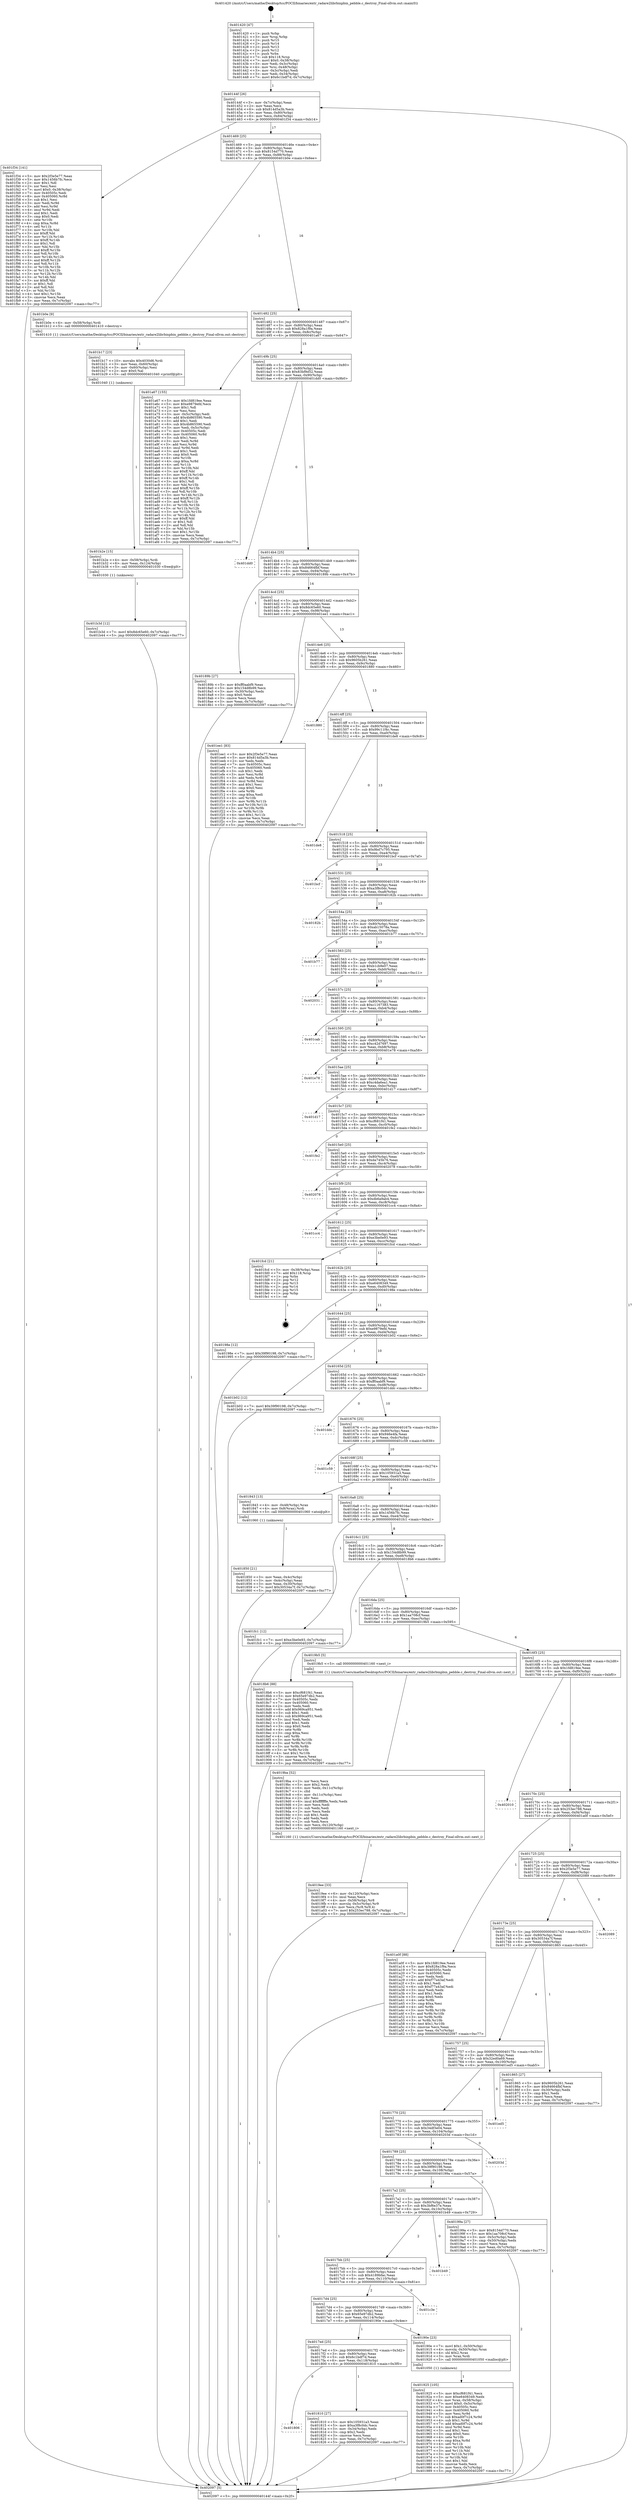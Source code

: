 digraph "0x401420" {
  label = "0x401420 (/mnt/c/Users/mathe/Desktop/tcc/POCII/binaries/extr_radare2librbinpbin_pebble.c_destroy_Final-ollvm.out::main(0))"
  labelloc = "t"
  node[shape=record]

  Entry [label="",width=0.3,height=0.3,shape=circle,fillcolor=black,style=filled]
  "0x40144f" [label="{
     0x40144f [26]\l
     | [instrs]\l
     &nbsp;&nbsp;0x40144f \<+3\>: mov -0x7c(%rbp),%eax\l
     &nbsp;&nbsp;0x401452 \<+2\>: mov %eax,%ecx\l
     &nbsp;&nbsp;0x401454 \<+6\>: sub $0x814d5a3b,%ecx\l
     &nbsp;&nbsp;0x40145a \<+3\>: mov %eax,-0x80(%rbp)\l
     &nbsp;&nbsp;0x40145d \<+6\>: mov %ecx,-0x84(%rbp)\l
     &nbsp;&nbsp;0x401463 \<+6\>: je 0000000000401f34 \<main+0xb14\>\l
  }"]
  "0x401f34" [label="{
     0x401f34 [141]\l
     | [instrs]\l
     &nbsp;&nbsp;0x401f34 \<+5\>: mov $0x2f3e5e77,%eax\l
     &nbsp;&nbsp;0x401f39 \<+5\>: mov $0x1456b7fc,%ecx\l
     &nbsp;&nbsp;0x401f3e \<+2\>: mov $0x1,%dl\l
     &nbsp;&nbsp;0x401f40 \<+2\>: xor %esi,%esi\l
     &nbsp;&nbsp;0x401f42 \<+7\>: movl $0x0,-0x38(%rbp)\l
     &nbsp;&nbsp;0x401f49 \<+7\>: mov 0x40505c,%edi\l
     &nbsp;&nbsp;0x401f50 \<+8\>: mov 0x405060,%r8d\l
     &nbsp;&nbsp;0x401f58 \<+3\>: sub $0x1,%esi\l
     &nbsp;&nbsp;0x401f5b \<+3\>: mov %edi,%r9d\l
     &nbsp;&nbsp;0x401f5e \<+3\>: add %esi,%r9d\l
     &nbsp;&nbsp;0x401f61 \<+4\>: imul %r9d,%edi\l
     &nbsp;&nbsp;0x401f65 \<+3\>: and $0x1,%edi\l
     &nbsp;&nbsp;0x401f68 \<+3\>: cmp $0x0,%edi\l
     &nbsp;&nbsp;0x401f6b \<+4\>: sete %r10b\l
     &nbsp;&nbsp;0x401f6f \<+4\>: cmp $0xa,%r8d\l
     &nbsp;&nbsp;0x401f73 \<+4\>: setl %r11b\l
     &nbsp;&nbsp;0x401f77 \<+3\>: mov %r10b,%bl\l
     &nbsp;&nbsp;0x401f7a \<+3\>: xor $0xff,%bl\l
     &nbsp;&nbsp;0x401f7d \<+3\>: mov %r11b,%r14b\l
     &nbsp;&nbsp;0x401f80 \<+4\>: xor $0xff,%r14b\l
     &nbsp;&nbsp;0x401f84 \<+3\>: xor $0x1,%dl\l
     &nbsp;&nbsp;0x401f87 \<+3\>: mov %bl,%r15b\l
     &nbsp;&nbsp;0x401f8a \<+4\>: and $0xff,%r15b\l
     &nbsp;&nbsp;0x401f8e \<+3\>: and %dl,%r10b\l
     &nbsp;&nbsp;0x401f91 \<+3\>: mov %r14b,%r12b\l
     &nbsp;&nbsp;0x401f94 \<+4\>: and $0xff,%r12b\l
     &nbsp;&nbsp;0x401f98 \<+3\>: and %dl,%r11b\l
     &nbsp;&nbsp;0x401f9b \<+3\>: or %r10b,%r15b\l
     &nbsp;&nbsp;0x401f9e \<+3\>: or %r11b,%r12b\l
     &nbsp;&nbsp;0x401fa1 \<+3\>: xor %r12b,%r15b\l
     &nbsp;&nbsp;0x401fa4 \<+3\>: or %r14b,%bl\l
     &nbsp;&nbsp;0x401fa7 \<+3\>: xor $0xff,%bl\l
     &nbsp;&nbsp;0x401faa \<+3\>: or $0x1,%dl\l
     &nbsp;&nbsp;0x401fad \<+2\>: and %dl,%bl\l
     &nbsp;&nbsp;0x401faf \<+3\>: or %bl,%r15b\l
     &nbsp;&nbsp;0x401fb2 \<+4\>: test $0x1,%r15b\l
     &nbsp;&nbsp;0x401fb6 \<+3\>: cmovne %ecx,%eax\l
     &nbsp;&nbsp;0x401fb9 \<+3\>: mov %eax,-0x7c(%rbp)\l
     &nbsp;&nbsp;0x401fbc \<+5\>: jmp 0000000000402097 \<main+0xc77\>\l
  }"]
  "0x401469" [label="{
     0x401469 [25]\l
     | [instrs]\l
     &nbsp;&nbsp;0x401469 \<+5\>: jmp 000000000040146e \<main+0x4e\>\l
     &nbsp;&nbsp;0x40146e \<+3\>: mov -0x80(%rbp),%eax\l
     &nbsp;&nbsp;0x401471 \<+5\>: sub $0x8154d770,%eax\l
     &nbsp;&nbsp;0x401476 \<+6\>: mov %eax,-0x88(%rbp)\l
     &nbsp;&nbsp;0x40147c \<+6\>: je 0000000000401b0e \<main+0x6ee\>\l
  }"]
  Exit [label="",width=0.3,height=0.3,shape=circle,fillcolor=black,style=filled,peripheries=2]
  "0x401b0e" [label="{
     0x401b0e [9]\l
     | [instrs]\l
     &nbsp;&nbsp;0x401b0e \<+4\>: mov -0x58(%rbp),%rdi\l
     &nbsp;&nbsp;0x401b12 \<+5\>: call 0000000000401410 \<destroy\>\l
     | [calls]\l
     &nbsp;&nbsp;0x401410 \{1\} (/mnt/c/Users/mathe/Desktop/tcc/POCII/binaries/extr_radare2librbinpbin_pebble.c_destroy_Final-ollvm.out::destroy)\l
  }"]
  "0x401482" [label="{
     0x401482 [25]\l
     | [instrs]\l
     &nbsp;&nbsp;0x401482 \<+5\>: jmp 0000000000401487 \<main+0x67\>\l
     &nbsp;&nbsp;0x401487 \<+3\>: mov -0x80(%rbp),%eax\l
     &nbsp;&nbsp;0x40148a \<+5\>: sub $0x828a1f9a,%eax\l
     &nbsp;&nbsp;0x40148f \<+6\>: mov %eax,-0x8c(%rbp)\l
     &nbsp;&nbsp;0x401495 \<+6\>: je 0000000000401a67 \<main+0x647\>\l
  }"]
  "0x401b3d" [label="{
     0x401b3d [12]\l
     | [instrs]\l
     &nbsp;&nbsp;0x401b3d \<+7\>: movl $0x8dc65e60,-0x7c(%rbp)\l
     &nbsp;&nbsp;0x401b44 \<+5\>: jmp 0000000000402097 \<main+0xc77\>\l
  }"]
  "0x401a67" [label="{
     0x401a67 [155]\l
     | [instrs]\l
     &nbsp;&nbsp;0x401a67 \<+5\>: mov $0x1fd819ee,%eax\l
     &nbsp;&nbsp;0x401a6c \<+5\>: mov $0xe9879efd,%ecx\l
     &nbsp;&nbsp;0x401a71 \<+2\>: mov $0x1,%dl\l
     &nbsp;&nbsp;0x401a73 \<+2\>: xor %esi,%esi\l
     &nbsp;&nbsp;0x401a75 \<+3\>: mov -0x5c(%rbp),%edi\l
     &nbsp;&nbsp;0x401a78 \<+6\>: add $0x4b865590,%edi\l
     &nbsp;&nbsp;0x401a7e \<+3\>: add $0x1,%edi\l
     &nbsp;&nbsp;0x401a81 \<+6\>: sub $0x4b865590,%edi\l
     &nbsp;&nbsp;0x401a87 \<+3\>: mov %edi,-0x5c(%rbp)\l
     &nbsp;&nbsp;0x401a8a \<+7\>: mov 0x40505c,%edi\l
     &nbsp;&nbsp;0x401a91 \<+8\>: mov 0x405060,%r8d\l
     &nbsp;&nbsp;0x401a99 \<+3\>: sub $0x1,%esi\l
     &nbsp;&nbsp;0x401a9c \<+3\>: mov %edi,%r9d\l
     &nbsp;&nbsp;0x401a9f \<+3\>: add %esi,%r9d\l
     &nbsp;&nbsp;0x401aa2 \<+4\>: imul %r9d,%edi\l
     &nbsp;&nbsp;0x401aa6 \<+3\>: and $0x1,%edi\l
     &nbsp;&nbsp;0x401aa9 \<+3\>: cmp $0x0,%edi\l
     &nbsp;&nbsp;0x401aac \<+4\>: sete %r10b\l
     &nbsp;&nbsp;0x401ab0 \<+4\>: cmp $0xa,%r8d\l
     &nbsp;&nbsp;0x401ab4 \<+4\>: setl %r11b\l
     &nbsp;&nbsp;0x401ab8 \<+3\>: mov %r10b,%bl\l
     &nbsp;&nbsp;0x401abb \<+3\>: xor $0xff,%bl\l
     &nbsp;&nbsp;0x401abe \<+3\>: mov %r11b,%r14b\l
     &nbsp;&nbsp;0x401ac1 \<+4\>: xor $0xff,%r14b\l
     &nbsp;&nbsp;0x401ac5 \<+3\>: xor $0x1,%dl\l
     &nbsp;&nbsp;0x401ac8 \<+3\>: mov %bl,%r15b\l
     &nbsp;&nbsp;0x401acb \<+4\>: and $0xff,%r15b\l
     &nbsp;&nbsp;0x401acf \<+3\>: and %dl,%r10b\l
     &nbsp;&nbsp;0x401ad2 \<+3\>: mov %r14b,%r12b\l
     &nbsp;&nbsp;0x401ad5 \<+4\>: and $0xff,%r12b\l
     &nbsp;&nbsp;0x401ad9 \<+3\>: and %dl,%r11b\l
     &nbsp;&nbsp;0x401adc \<+3\>: or %r10b,%r15b\l
     &nbsp;&nbsp;0x401adf \<+3\>: or %r11b,%r12b\l
     &nbsp;&nbsp;0x401ae2 \<+3\>: xor %r12b,%r15b\l
     &nbsp;&nbsp;0x401ae5 \<+3\>: or %r14b,%bl\l
     &nbsp;&nbsp;0x401ae8 \<+3\>: xor $0xff,%bl\l
     &nbsp;&nbsp;0x401aeb \<+3\>: or $0x1,%dl\l
     &nbsp;&nbsp;0x401aee \<+2\>: and %dl,%bl\l
     &nbsp;&nbsp;0x401af0 \<+3\>: or %bl,%r15b\l
     &nbsp;&nbsp;0x401af3 \<+4\>: test $0x1,%r15b\l
     &nbsp;&nbsp;0x401af7 \<+3\>: cmovne %ecx,%eax\l
     &nbsp;&nbsp;0x401afa \<+3\>: mov %eax,-0x7c(%rbp)\l
     &nbsp;&nbsp;0x401afd \<+5\>: jmp 0000000000402097 \<main+0xc77\>\l
  }"]
  "0x40149b" [label="{
     0x40149b [25]\l
     | [instrs]\l
     &nbsp;&nbsp;0x40149b \<+5\>: jmp 00000000004014a0 \<main+0x80\>\l
     &nbsp;&nbsp;0x4014a0 \<+3\>: mov -0x80(%rbp),%eax\l
     &nbsp;&nbsp;0x4014a3 \<+5\>: sub $0x83bf9d52,%eax\l
     &nbsp;&nbsp;0x4014a8 \<+6\>: mov %eax,-0x90(%rbp)\l
     &nbsp;&nbsp;0x4014ae \<+6\>: je 0000000000401dd0 \<main+0x9b0\>\l
  }"]
  "0x401b2e" [label="{
     0x401b2e [15]\l
     | [instrs]\l
     &nbsp;&nbsp;0x401b2e \<+4\>: mov -0x58(%rbp),%rdi\l
     &nbsp;&nbsp;0x401b32 \<+6\>: mov %eax,-0x124(%rbp)\l
     &nbsp;&nbsp;0x401b38 \<+5\>: call 0000000000401030 \<free@plt\>\l
     | [calls]\l
     &nbsp;&nbsp;0x401030 \{1\} (unknown)\l
  }"]
  "0x401dd0" [label="{
     0x401dd0\l
  }", style=dashed]
  "0x4014b4" [label="{
     0x4014b4 [25]\l
     | [instrs]\l
     &nbsp;&nbsp;0x4014b4 \<+5\>: jmp 00000000004014b9 \<main+0x99\>\l
     &nbsp;&nbsp;0x4014b9 \<+3\>: mov -0x80(%rbp),%eax\l
     &nbsp;&nbsp;0x4014bc \<+5\>: sub $0x84664fbf,%eax\l
     &nbsp;&nbsp;0x4014c1 \<+6\>: mov %eax,-0x94(%rbp)\l
     &nbsp;&nbsp;0x4014c7 \<+6\>: je 000000000040189b \<main+0x47b\>\l
  }"]
  "0x401b17" [label="{
     0x401b17 [23]\l
     | [instrs]\l
     &nbsp;&nbsp;0x401b17 \<+10\>: movabs $0x4030d6,%rdi\l
     &nbsp;&nbsp;0x401b21 \<+3\>: mov %eax,-0x60(%rbp)\l
     &nbsp;&nbsp;0x401b24 \<+3\>: mov -0x60(%rbp),%esi\l
     &nbsp;&nbsp;0x401b27 \<+2\>: mov $0x0,%al\l
     &nbsp;&nbsp;0x401b29 \<+5\>: call 0000000000401040 \<printf@plt\>\l
     | [calls]\l
     &nbsp;&nbsp;0x401040 \{1\} (unknown)\l
  }"]
  "0x40189b" [label="{
     0x40189b [27]\l
     | [instrs]\l
     &nbsp;&nbsp;0x40189b \<+5\>: mov $0xff0aabf9,%eax\l
     &nbsp;&nbsp;0x4018a0 \<+5\>: mov $0x154d8b99,%ecx\l
     &nbsp;&nbsp;0x4018a5 \<+3\>: mov -0x30(%rbp),%edx\l
     &nbsp;&nbsp;0x4018a8 \<+3\>: cmp $0x0,%edx\l
     &nbsp;&nbsp;0x4018ab \<+3\>: cmove %ecx,%eax\l
     &nbsp;&nbsp;0x4018ae \<+3\>: mov %eax,-0x7c(%rbp)\l
     &nbsp;&nbsp;0x4018b1 \<+5\>: jmp 0000000000402097 \<main+0xc77\>\l
  }"]
  "0x4014cd" [label="{
     0x4014cd [25]\l
     | [instrs]\l
     &nbsp;&nbsp;0x4014cd \<+5\>: jmp 00000000004014d2 \<main+0xb2\>\l
     &nbsp;&nbsp;0x4014d2 \<+3\>: mov -0x80(%rbp),%eax\l
     &nbsp;&nbsp;0x4014d5 \<+5\>: sub $0x8dc65e60,%eax\l
     &nbsp;&nbsp;0x4014da \<+6\>: mov %eax,-0x98(%rbp)\l
     &nbsp;&nbsp;0x4014e0 \<+6\>: je 0000000000401ee1 \<main+0xac1\>\l
  }"]
  "0x4019ee" [label="{
     0x4019ee [33]\l
     | [instrs]\l
     &nbsp;&nbsp;0x4019ee \<+6\>: mov -0x120(%rbp),%ecx\l
     &nbsp;&nbsp;0x4019f4 \<+3\>: imul %eax,%ecx\l
     &nbsp;&nbsp;0x4019f7 \<+4\>: mov -0x58(%rbp),%r8\l
     &nbsp;&nbsp;0x4019fb \<+4\>: movslq -0x5c(%rbp),%r9\l
     &nbsp;&nbsp;0x4019ff \<+4\>: mov %ecx,(%r8,%r9,4)\l
     &nbsp;&nbsp;0x401a03 \<+7\>: movl $0x253ec788,-0x7c(%rbp)\l
     &nbsp;&nbsp;0x401a0a \<+5\>: jmp 0000000000402097 \<main+0xc77\>\l
  }"]
  "0x401ee1" [label="{
     0x401ee1 [83]\l
     | [instrs]\l
     &nbsp;&nbsp;0x401ee1 \<+5\>: mov $0x2f3e5e77,%eax\l
     &nbsp;&nbsp;0x401ee6 \<+5\>: mov $0x814d5a3b,%ecx\l
     &nbsp;&nbsp;0x401eeb \<+2\>: xor %edx,%edx\l
     &nbsp;&nbsp;0x401eed \<+7\>: mov 0x40505c,%esi\l
     &nbsp;&nbsp;0x401ef4 \<+7\>: mov 0x405060,%edi\l
     &nbsp;&nbsp;0x401efb \<+3\>: sub $0x1,%edx\l
     &nbsp;&nbsp;0x401efe \<+3\>: mov %esi,%r8d\l
     &nbsp;&nbsp;0x401f01 \<+3\>: add %edx,%r8d\l
     &nbsp;&nbsp;0x401f04 \<+4\>: imul %r8d,%esi\l
     &nbsp;&nbsp;0x401f08 \<+3\>: and $0x1,%esi\l
     &nbsp;&nbsp;0x401f0b \<+3\>: cmp $0x0,%esi\l
     &nbsp;&nbsp;0x401f0e \<+4\>: sete %r9b\l
     &nbsp;&nbsp;0x401f12 \<+3\>: cmp $0xa,%edi\l
     &nbsp;&nbsp;0x401f15 \<+4\>: setl %r10b\l
     &nbsp;&nbsp;0x401f19 \<+3\>: mov %r9b,%r11b\l
     &nbsp;&nbsp;0x401f1c \<+3\>: and %r10b,%r11b\l
     &nbsp;&nbsp;0x401f1f \<+3\>: xor %r10b,%r9b\l
     &nbsp;&nbsp;0x401f22 \<+3\>: or %r9b,%r11b\l
     &nbsp;&nbsp;0x401f25 \<+4\>: test $0x1,%r11b\l
     &nbsp;&nbsp;0x401f29 \<+3\>: cmovne %ecx,%eax\l
     &nbsp;&nbsp;0x401f2c \<+3\>: mov %eax,-0x7c(%rbp)\l
     &nbsp;&nbsp;0x401f2f \<+5\>: jmp 0000000000402097 \<main+0xc77\>\l
  }"]
  "0x4014e6" [label="{
     0x4014e6 [25]\l
     | [instrs]\l
     &nbsp;&nbsp;0x4014e6 \<+5\>: jmp 00000000004014eb \<main+0xcb\>\l
     &nbsp;&nbsp;0x4014eb \<+3\>: mov -0x80(%rbp),%eax\l
     &nbsp;&nbsp;0x4014ee \<+5\>: sub $0x9605b261,%eax\l
     &nbsp;&nbsp;0x4014f3 \<+6\>: mov %eax,-0x9c(%rbp)\l
     &nbsp;&nbsp;0x4014f9 \<+6\>: je 0000000000401880 \<main+0x460\>\l
  }"]
  "0x4019ba" [label="{
     0x4019ba [52]\l
     | [instrs]\l
     &nbsp;&nbsp;0x4019ba \<+2\>: xor %ecx,%ecx\l
     &nbsp;&nbsp;0x4019bc \<+5\>: mov $0x2,%edx\l
     &nbsp;&nbsp;0x4019c1 \<+6\>: mov %edx,-0x11c(%rbp)\l
     &nbsp;&nbsp;0x4019c7 \<+1\>: cltd\l
     &nbsp;&nbsp;0x4019c8 \<+6\>: mov -0x11c(%rbp),%esi\l
     &nbsp;&nbsp;0x4019ce \<+2\>: idiv %esi\l
     &nbsp;&nbsp;0x4019d0 \<+6\>: imul $0xfffffffe,%edx,%edx\l
     &nbsp;&nbsp;0x4019d6 \<+2\>: mov %ecx,%edi\l
     &nbsp;&nbsp;0x4019d8 \<+2\>: sub %edx,%edi\l
     &nbsp;&nbsp;0x4019da \<+2\>: mov %ecx,%edx\l
     &nbsp;&nbsp;0x4019dc \<+3\>: sub $0x1,%edx\l
     &nbsp;&nbsp;0x4019df \<+2\>: add %edx,%edi\l
     &nbsp;&nbsp;0x4019e1 \<+2\>: sub %edi,%ecx\l
     &nbsp;&nbsp;0x4019e3 \<+6\>: mov %ecx,-0x120(%rbp)\l
     &nbsp;&nbsp;0x4019e9 \<+5\>: call 0000000000401160 \<next_i\>\l
     | [calls]\l
     &nbsp;&nbsp;0x401160 \{1\} (/mnt/c/Users/mathe/Desktop/tcc/POCII/binaries/extr_radare2librbinpbin_pebble.c_destroy_Final-ollvm.out::next_i)\l
  }"]
  "0x401880" [label="{
     0x401880\l
  }", style=dashed]
  "0x4014ff" [label="{
     0x4014ff [25]\l
     | [instrs]\l
     &nbsp;&nbsp;0x4014ff \<+5\>: jmp 0000000000401504 \<main+0xe4\>\l
     &nbsp;&nbsp;0x401504 \<+3\>: mov -0x80(%rbp),%eax\l
     &nbsp;&nbsp;0x401507 \<+5\>: sub $0x99c11f4c,%eax\l
     &nbsp;&nbsp;0x40150c \<+6\>: mov %eax,-0xa0(%rbp)\l
     &nbsp;&nbsp;0x401512 \<+6\>: je 0000000000401de8 \<main+0x9c8\>\l
  }"]
  "0x401925" [label="{
     0x401925 [105]\l
     | [instrs]\l
     &nbsp;&nbsp;0x401925 \<+5\>: mov $0xcf681f41,%ecx\l
     &nbsp;&nbsp;0x40192a \<+5\>: mov $0xe6408349,%edx\l
     &nbsp;&nbsp;0x40192f \<+4\>: mov %rax,-0x58(%rbp)\l
     &nbsp;&nbsp;0x401933 \<+7\>: movl $0x0,-0x5c(%rbp)\l
     &nbsp;&nbsp;0x40193a \<+7\>: mov 0x40505c,%esi\l
     &nbsp;&nbsp;0x401941 \<+8\>: mov 0x405060,%r8d\l
     &nbsp;&nbsp;0x401949 \<+3\>: mov %esi,%r9d\l
     &nbsp;&nbsp;0x40194c \<+7\>: sub $0xad0f7c24,%r9d\l
     &nbsp;&nbsp;0x401953 \<+4\>: sub $0x1,%r9d\l
     &nbsp;&nbsp;0x401957 \<+7\>: add $0xad0f7c24,%r9d\l
     &nbsp;&nbsp;0x40195e \<+4\>: imul %r9d,%esi\l
     &nbsp;&nbsp;0x401962 \<+3\>: and $0x1,%esi\l
     &nbsp;&nbsp;0x401965 \<+3\>: cmp $0x0,%esi\l
     &nbsp;&nbsp;0x401968 \<+4\>: sete %r10b\l
     &nbsp;&nbsp;0x40196c \<+4\>: cmp $0xa,%r8d\l
     &nbsp;&nbsp;0x401970 \<+4\>: setl %r11b\l
     &nbsp;&nbsp;0x401974 \<+3\>: mov %r10b,%bl\l
     &nbsp;&nbsp;0x401977 \<+3\>: and %r11b,%bl\l
     &nbsp;&nbsp;0x40197a \<+3\>: xor %r11b,%r10b\l
     &nbsp;&nbsp;0x40197d \<+3\>: or %r10b,%bl\l
     &nbsp;&nbsp;0x401980 \<+3\>: test $0x1,%bl\l
     &nbsp;&nbsp;0x401983 \<+3\>: cmovne %edx,%ecx\l
     &nbsp;&nbsp;0x401986 \<+3\>: mov %ecx,-0x7c(%rbp)\l
     &nbsp;&nbsp;0x401989 \<+5\>: jmp 0000000000402097 \<main+0xc77\>\l
  }"]
  "0x401de8" [label="{
     0x401de8\l
  }", style=dashed]
  "0x401518" [label="{
     0x401518 [25]\l
     | [instrs]\l
     &nbsp;&nbsp;0x401518 \<+5\>: jmp 000000000040151d \<main+0xfd\>\l
     &nbsp;&nbsp;0x40151d \<+3\>: mov -0x80(%rbp),%eax\l
     &nbsp;&nbsp;0x401520 \<+5\>: sub $0x9bd7c795,%eax\l
     &nbsp;&nbsp;0x401525 \<+6\>: mov %eax,-0xa4(%rbp)\l
     &nbsp;&nbsp;0x40152b \<+6\>: je 0000000000401bcf \<main+0x7af\>\l
  }"]
  "0x401850" [label="{
     0x401850 [21]\l
     | [instrs]\l
     &nbsp;&nbsp;0x401850 \<+3\>: mov %eax,-0x4c(%rbp)\l
     &nbsp;&nbsp;0x401853 \<+3\>: mov -0x4c(%rbp),%eax\l
     &nbsp;&nbsp;0x401856 \<+3\>: mov %eax,-0x30(%rbp)\l
     &nbsp;&nbsp;0x401859 \<+7\>: movl $0x30534a7f,-0x7c(%rbp)\l
     &nbsp;&nbsp;0x401860 \<+5\>: jmp 0000000000402097 \<main+0xc77\>\l
  }"]
  "0x401bcf" [label="{
     0x401bcf\l
  }", style=dashed]
  "0x401531" [label="{
     0x401531 [25]\l
     | [instrs]\l
     &nbsp;&nbsp;0x401531 \<+5\>: jmp 0000000000401536 \<main+0x116\>\l
     &nbsp;&nbsp;0x401536 \<+3\>: mov -0x80(%rbp),%eax\l
     &nbsp;&nbsp;0x401539 \<+5\>: sub $0xa3f8c0dc,%eax\l
     &nbsp;&nbsp;0x40153e \<+6\>: mov %eax,-0xa8(%rbp)\l
     &nbsp;&nbsp;0x401544 \<+6\>: je 000000000040182b \<main+0x40b\>\l
  }"]
  "0x401420" [label="{
     0x401420 [47]\l
     | [instrs]\l
     &nbsp;&nbsp;0x401420 \<+1\>: push %rbp\l
     &nbsp;&nbsp;0x401421 \<+3\>: mov %rsp,%rbp\l
     &nbsp;&nbsp;0x401424 \<+2\>: push %r15\l
     &nbsp;&nbsp;0x401426 \<+2\>: push %r14\l
     &nbsp;&nbsp;0x401428 \<+2\>: push %r13\l
     &nbsp;&nbsp;0x40142a \<+2\>: push %r12\l
     &nbsp;&nbsp;0x40142c \<+1\>: push %rbx\l
     &nbsp;&nbsp;0x40142d \<+7\>: sub $0x118,%rsp\l
     &nbsp;&nbsp;0x401434 \<+7\>: movl $0x0,-0x38(%rbp)\l
     &nbsp;&nbsp;0x40143b \<+3\>: mov %edi,-0x3c(%rbp)\l
     &nbsp;&nbsp;0x40143e \<+4\>: mov %rsi,-0x48(%rbp)\l
     &nbsp;&nbsp;0x401442 \<+3\>: mov -0x3c(%rbp),%edi\l
     &nbsp;&nbsp;0x401445 \<+3\>: mov %edi,-0x34(%rbp)\l
     &nbsp;&nbsp;0x401448 \<+7\>: movl $0x6c1bdf7d,-0x7c(%rbp)\l
  }"]
  "0x40182b" [label="{
     0x40182b\l
  }", style=dashed]
  "0x40154a" [label="{
     0x40154a [25]\l
     | [instrs]\l
     &nbsp;&nbsp;0x40154a \<+5\>: jmp 000000000040154f \<main+0x12f\>\l
     &nbsp;&nbsp;0x40154f \<+3\>: mov -0x80(%rbp),%eax\l
     &nbsp;&nbsp;0x401552 \<+5\>: sub $0xab15078a,%eax\l
     &nbsp;&nbsp;0x401557 \<+6\>: mov %eax,-0xac(%rbp)\l
     &nbsp;&nbsp;0x40155d \<+6\>: je 0000000000401b77 \<main+0x757\>\l
  }"]
  "0x402097" [label="{
     0x402097 [5]\l
     | [instrs]\l
     &nbsp;&nbsp;0x402097 \<+5\>: jmp 000000000040144f \<main+0x2f\>\l
  }"]
  "0x401b77" [label="{
     0x401b77\l
  }", style=dashed]
  "0x401563" [label="{
     0x401563 [25]\l
     | [instrs]\l
     &nbsp;&nbsp;0x401563 \<+5\>: jmp 0000000000401568 \<main+0x148\>\l
     &nbsp;&nbsp;0x401568 \<+3\>: mov -0x80(%rbp),%eax\l
     &nbsp;&nbsp;0x40156b \<+5\>: sub $0xb1cb9e07,%eax\l
     &nbsp;&nbsp;0x401570 \<+6\>: mov %eax,-0xb0(%rbp)\l
     &nbsp;&nbsp;0x401576 \<+6\>: je 0000000000402031 \<main+0xc11\>\l
  }"]
  "0x401806" [label="{
     0x401806\l
  }", style=dashed]
  "0x402031" [label="{
     0x402031\l
  }", style=dashed]
  "0x40157c" [label="{
     0x40157c [25]\l
     | [instrs]\l
     &nbsp;&nbsp;0x40157c \<+5\>: jmp 0000000000401581 \<main+0x161\>\l
     &nbsp;&nbsp;0x401581 \<+3\>: mov -0x80(%rbp),%eax\l
     &nbsp;&nbsp;0x401584 \<+5\>: sub $0xc1167383,%eax\l
     &nbsp;&nbsp;0x401589 \<+6\>: mov %eax,-0xb4(%rbp)\l
     &nbsp;&nbsp;0x40158f \<+6\>: je 0000000000401cab \<main+0x88b\>\l
  }"]
  "0x401810" [label="{
     0x401810 [27]\l
     | [instrs]\l
     &nbsp;&nbsp;0x401810 \<+5\>: mov $0x105931a3,%eax\l
     &nbsp;&nbsp;0x401815 \<+5\>: mov $0xa3f8c0dc,%ecx\l
     &nbsp;&nbsp;0x40181a \<+3\>: mov -0x34(%rbp),%edx\l
     &nbsp;&nbsp;0x40181d \<+3\>: cmp $0x2,%edx\l
     &nbsp;&nbsp;0x401820 \<+3\>: cmovne %ecx,%eax\l
     &nbsp;&nbsp;0x401823 \<+3\>: mov %eax,-0x7c(%rbp)\l
     &nbsp;&nbsp;0x401826 \<+5\>: jmp 0000000000402097 \<main+0xc77\>\l
  }"]
  "0x401cab" [label="{
     0x401cab\l
  }", style=dashed]
  "0x401595" [label="{
     0x401595 [25]\l
     | [instrs]\l
     &nbsp;&nbsp;0x401595 \<+5\>: jmp 000000000040159a \<main+0x17a\>\l
     &nbsp;&nbsp;0x40159a \<+3\>: mov -0x80(%rbp),%eax\l
     &nbsp;&nbsp;0x40159d \<+5\>: sub $0xc42d7697,%eax\l
     &nbsp;&nbsp;0x4015a2 \<+6\>: mov %eax,-0xb8(%rbp)\l
     &nbsp;&nbsp;0x4015a8 \<+6\>: je 0000000000401e78 \<main+0xa58\>\l
  }"]
  "0x4017ed" [label="{
     0x4017ed [25]\l
     | [instrs]\l
     &nbsp;&nbsp;0x4017ed \<+5\>: jmp 00000000004017f2 \<main+0x3d2\>\l
     &nbsp;&nbsp;0x4017f2 \<+3\>: mov -0x80(%rbp),%eax\l
     &nbsp;&nbsp;0x4017f5 \<+5\>: sub $0x6c1bdf7d,%eax\l
     &nbsp;&nbsp;0x4017fa \<+6\>: mov %eax,-0x118(%rbp)\l
     &nbsp;&nbsp;0x401800 \<+6\>: je 0000000000401810 \<main+0x3f0\>\l
  }"]
  "0x401e78" [label="{
     0x401e78\l
  }", style=dashed]
  "0x4015ae" [label="{
     0x4015ae [25]\l
     | [instrs]\l
     &nbsp;&nbsp;0x4015ae \<+5\>: jmp 00000000004015b3 \<main+0x193\>\l
     &nbsp;&nbsp;0x4015b3 \<+3\>: mov -0x80(%rbp),%eax\l
     &nbsp;&nbsp;0x4015b6 \<+5\>: sub $0xc4da6ea1,%eax\l
     &nbsp;&nbsp;0x4015bb \<+6\>: mov %eax,-0xbc(%rbp)\l
     &nbsp;&nbsp;0x4015c1 \<+6\>: je 0000000000401d17 \<main+0x8f7\>\l
  }"]
  "0x40190e" [label="{
     0x40190e [23]\l
     | [instrs]\l
     &nbsp;&nbsp;0x40190e \<+7\>: movl $0x1,-0x50(%rbp)\l
     &nbsp;&nbsp;0x401915 \<+4\>: movslq -0x50(%rbp),%rax\l
     &nbsp;&nbsp;0x401919 \<+4\>: shl $0x2,%rax\l
     &nbsp;&nbsp;0x40191d \<+3\>: mov %rax,%rdi\l
     &nbsp;&nbsp;0x401920 \<+5\>: call 0000000000401050 \<malloc@plt\>\l
     | [calls]\l
     &nbsp;&nbsp;0x401050 \{1\} (unknown)\l
  }"]
  "0x401d17" [label="{
     0x401d17\l
  }", style=dashed]
  "0x4015c7" [label="{
     0x4015c7 [25]\l
     | [instrs]\l
     &nbsp;&nbsp;0x4015c7 \<+5\>: jmp 00000000004015cc \<main+0x1ac\>\l
     &nbsp;&nbsp;0x4015cc \<+3\>: mov -0x80(%rbp),%eax\l
     &nbsp;&nbsp;0x4015cf \<+5\>: sub $0xcf681f41,%eax\l
     &nbsp;&nbsp;0x4015d4 \<+6\>: mov %eax,-0xc0(%rbp)\l
     &nbsp;&nbsp;0x4015da \<+6\>: je 0000000000401fe2 \<main+0xbc2\>\l
  }"]
  "0x4017d4" [label="{
     0x4017d4 [25]\l
     | [instrs]\l
     &nbsp;&nbsp;0x4017d4 \<+5\>: jmp 00000000004017d9 \<main+0x3b9\>\l
     &nbsp;&nbsp;0x4017d9 \<+3\>: mov -0x80(%rbp),%eax\l
     &nbsp;&nbsp;0x4017dc \<+5\>: sub $0x65e97db2,%eax\l
     &nbsp;&nbsp;0x4017e1 \<+6\>: mov %eax,-0x114(%rbp)\l
     &nbsp;&nbsp;0x4017e7 \<+6\>: je 000000000040190e \<main+0x4ee\>\l
  }"]
  "0x401fe2" [label="{
     0x401fe2\l
  }", style=dashed]
  "0x4015e0" [label="{
     0x4015e0 [25]\l
     | [instrs]\l
     &nbsp;&nbsp;0x4015e0 \<+5\>: jmp 00000000004015e5 \<main+0x1c5\>\l
     &nbsp;&nbsp;0x4015e5 \<+3\>: mov -0x80(%rbp),%eax\l
     &nbsp;&nbsp;0x4015e8 \<+5\>: sub $0xda745b76,%eax\l
     &nbsp;&nbsp;0x4015ed \<+6\>: mov %eax,-0xc4(%rbp)\l
     &nbsp;&nbsp;0x4015f3 \<+6\>: je 0000000000402078 \<main+0xc58\>\l
  }"]
  "0x401c3e" [label="{
     0x401c3e\l
  }", style=dashed]
  "0x402078" [label="{
     0x402078\l
  }", style=dashed]
  "0x4015f9" [label="{
     0x4015f9 [25]\l
     | [instrs]\l
     &nbsp;&nbsp;0x4015f9 \<+5\>: jmp 00000000004015fe \<main+0x1de\>\l
     &nbsp;&nbsp;0x4015fe \<+3\>: mov -0x80(%rbp),%eax\l
     &nbsp;&nbsp;0x401601 \<+5\>: sub $0xdb6a9ab4,%eax\l
     &nbsp;&nbsp;0x401606 \<+6\>: mov %eax,-0xc8(%rbp)\l
     &nbsp;&nbsp;0x40160c \<+6\>: je 0000000000401cc4 \<main+0x8a4\>\l
  }"]
  "0x4017bb" [label="{
     0x4017bb [25]\l
     | [instrs]\l
     &nbsp;&nbsp;0x4017bb \<+5\>: jmp 00000000004017c0 \<main+0x3a0\>\l
     &nbsp;&nbsp;0x4017c0 \<+3\>: mov -0x80(%rbp),%eax\l
     &nbsp;&nbsp;0x4017c3 \<+5\>: sub $0x4189bfac,%eax\l
     &nbsp;&nbsp;0x4017c8 \<+6\>: mov %eax,-0x110(%rbp)\l
     &nbsp;&nbsp;0x4017ce \<+6\>: je 0000000000401c3e \<main+0x81e\>\l
  }"]
  "0x401cc4" [label="{
     0x401cc4\l
  }", style=dashed]
  "0x401612" [label="{
     0x401612 [25]\l
     | [instrs]\l
     &nbsp;&nbsp;0x401612 \<+5\>: jmp 0000000000401617 \<main+0x1f7\>\l
     &nbsp;&nbsp;0x401617 \<+3\>: mov -0x80(%rbp),%eax\l
     &nbsp;&nbsp;0x40161a \<+5\>: sub $0xe3be0e93,%eax\l
     &nbsp;&nbsp;0x40161f \<+6\>: mov %eax,-0xcc(%rbp)\l
     &nbsp;&nbsp;0x401625 \<+6\>: je 0000000000401fcd \<main+0xbad\>\l
  }"]
  "0x401b49" [label="{
     0x401b49\l
  }", style=dashed]
  "0x401fcd" [label="{
     0x401fcd [21]\l
     | [instrs]\l
     &nbsp;&nbsp;0x401fcd \<+3\>: mov -0x38(%rbp),%eax\l
     &nbsp;&nbsp;0x401fd0 \<+7\>: add $0x118,%rsp\l
     &nbsp;&nbsp;0x401fd7 \<+1\>: pop %rbx\l
     &nbsp;&nbsp;0x401fd8 \<+2\>: pop %r12\l
     &nbsp;&nbsp;0x401fda \<+2\>: pop %r13\l
     &nbsp;&nbsp;0x401fdc \<+2\>: pop %r14\l
     &nbsp;&nbsp;0x401fde \<+2\>: pop %r15\l
     &nbsp;&nbsp;0x401fe0 \<+1\>: pop %rbp\l
     &nbsp;&nbsp;0x401fe1 \<+1\>: ret\l
  }"]
  "0x40162b" [label="{
     0x40162b [25]\l
     | [instrs]\l
     &nbsp;&nbsp;0x40162b \<+5\>: jmp 0000000000401630 \<main+0x210\>\l
     &nbsp;&nbsp;0x401630 \<+3\>: mov -0x80(%rbp),%eax\l
     &nbsp;&nbsp;0x401633 \<+5\>: sub $0xe6408349,%eax\l
     &nbsp;&nbsp;0x401638 \<+6\>: mov %eax,-0xd0(%rbp)\l
     &nbsp;&nbsp;0x40163e \<+6\>: je 000000000040198e \<main+0x56e\>\l
  }"]
  "0x4017a2" [label="{
     0x4017a2 [25]\l
     | [instrs]\l
     &nbsp;&nbsp;0x4017a2 \<+5\>: jmp 00000000004017a7 \<main+0x387\>\l
     &nbsp;&nbsp;0x4017a7 \<+3\>: mov -0x80(%rbp),%eax\l
     &nbsp;&nbsp;0x4017aa \<+5\>: sub $0x3bf6e37e,%eax\l
     &nbsp;&nbsp;0x4017af \<+6\>: mov %eax,-0x10c(%rbp)\l
     &nbsp;&nbsp;0x4017b5 \<+6\>: je 0000000000401b49 \<main+0x729\>\l
  }"]
  "0x40198e" [label="{
     0x40198e [12]\l
     | [instrs]\l
     &nbsp;&nbsp;0x40198e \<+7\>: movl $0x39f90198,-0x7c(%rbp)\l
     &nbsp;&nbsp;0x401995 \<+5\>: jmp 0000000000402097 \<main+0xc77\>\l
  }"]
  "0x401644" [label="{
     0x401644 [25]\l
     | [instrs]\l
     &nbsp;&nbsp;0x401644 \<+5\>: jmp 0000000000401649 \<main+0x229\>\l
     &nbsp;&nbsp;0x401649 \<+3\>: mov -0x80(%rbp),%eax\l
     &nbsp;&nbsp;0x40164c \<+5\>: sub $0xe9879efd,%eax\l
     &nbsp;&nbsp;0x401651 \<+6\>: mov %eax,-0xd4(%rbp)\l
     &nbsp;&nbsp;0x401657 \<+6\>: je 0000000000401b02 \<main+0x6e2\>\l
  }"]
  "0x40199a" [label="{
     0x40199a [27]\l
     | [instrs]\l
     &nbsp;&nbsp;0x40199a \<+5\>: mov $0x8154d770,%eax\l
     &nbsp;&nbsp;0x40199f \<+5\>: mov $0x1aa708cf,%ecx\l
     &nbsp;&nbsp;0x4019a4 \<+3\>: mov -0x5c(%rbp),%edx\l
     &nbsp;&nbsp;0x4019a7 \<+3\>: cmp -0x50(%rbp),%edx\l
     &nbsp;&nbsp;0x4019aa \<+3\>: cmovl %ecx,%eax\l
     &nbsp;&nbsp;0x4019ad \<+3\>: mov %eax,-0x7c(%rbp)\l
     &nbsp;&nbsp;0x4019b0 \<+5\>: jmp 0000000000402097 \<main+0xc77\>\l
  }"]
  "0x401b02" [label="{
     0x401b02 [12]\l
     | [instrs]\l
     &nbsp;&nbsp;0x401b02 \<+7\>: movl $0x39f90198,-0x7c(%rbp)\l
     &nbsp;&nbsp;0x401b09 \<+5\>: jmp 0000000000402097 \<main+0xc77\>\l
  }"]
  "0x40165d" [label="{
     0x40165d [25]\l
     | [instrs]\l
     &nbsp;&nbsp;0x40165d \<+5\>: jmp 0000000000401662 \<main+0x242\>\l
     &nbsp;&nbsp;0x401662 \<+3\>: mov -0x80(%rbp),%eax\l
     &nbsp;&nbsp;0x401665 \<+5\>: sub $0xff0aabf9,%eax\l
     &nbsp;&nbsp;0x40166a \<+6\>: mov %eax,-0xd8(%rbp)\l
     &nbsp;&nbsp;0x401670 \<+6\>: je 0000000000401ddc \<main+0x9bc\>\l
  }"]
  "0x401789" [label="{
     0x401789 [25]\l
     | [instrs]\l
     &nbsp;&nbsp;0x401789 \<+5\>: jmp 000000000040178e \<main+0x36e\>\l
     &nbsp;&nbsp;0x40178e \<+3\>: mov -0x80(%rbp),%eax\l
     &nbsp;&nbsp;0x401791 \<+5\>: sub $0x39f90198,%eax\l
     &nbsp;&nbsp;0x401796 \<+6\>: mov %eax,-0x108(%rbp)\l
     &nbsp;&nbsp;0x40179c \<+6\>: je 000000000040199a \<main+0x57a\>\l
  }"]
  "0x401ddc" [label="{
     0x401ddc\l
  }", style=dashed]
  "0x401676" [label="{
     0x401676 [25]\l
     | [instrs]\l
     &nbsp;&nbsp;0x401676 \<+5\>: jmp 000000000040167b \<main+0x25b\>\l
     &nbsp;&nbsp;0x40167b \<+3\>: mov -0x80(%rbp),%eax\l
     &nbsp;&nbsp;0x40167e \<+5\>: sub $0x946e4fa,%eax\l
     &nbsp;&nbsp;0x401683 \<+6\>: mov %eax,-0xdc(%rbp)\l
     &nbsp;&nbsp;0x401689 \<+6\>: je 0000000000401c59 \<main+0x839\>\l
  }"]
  "0x40203d" [label="{
     0x40203d\l
  }", style=dashed]
  "0x401c59" [label="{
     0x401c59\l
  }", style=dashed]
  "0x40168f" [label="{
     0x40168f [25]\l
     | [instrs]\l
     &nbsp;&nbsp;0x40168f \<+5\>: jmp 0000000000401694 \<main+0x274\>\l
     &nbsp;&nbsp;0x401694 \<+3\>: mov -0x80(%rbp),%eax\l
     &nbsp;&nbsp;0x401697 \<+5\>: sub $0x105931a3,%eax\l
     &nbsp;&nbsp;0x40169c \<+6\>: mov %eax,-0xe0(%rbp)\l
     &nbsp;&nbsp;0x4016a2 \<+6\>: je 0000000000401843 \<main+0x423\>\l
  }"]
  "0x401770" [label="{
     0x401770 [25]\l
     | [instrs]\l
     &nbsp;&nbsp;0x401770 \<+5\>: jmp 0000000000401775 \<main+0x355\>\l
     &nbsp;&nbsp;0x401775 \<+3\>: mov -0x80(%rbp),%eax\l
     &nbsp;&nbsp;0x401778 \<+5\>: sub $0x34df3e04,%eax\l
     &nbsp;&nbsp;0x40177d \<+6\>: mov %eax,-0x104(%rbp)\l
     &nbsp;&nbsp;0x401783 \<+6\>: je 000000000040203d \<main+0xc1d\>\l
  }"]
  "0x401843" [label="{
     0x401843 [13]\l
     | [instrs]\l
     &nbsp;&nbsp;0x401843 \<+4\>: mov -0x48(%rbp),%rax\l
     &nbsp;&nbsp;0x401847 \<+4\>: mov 0x8(%rax),%rdi\l
     &nbsp;&nbsp;0x40184b \<+5\>: call 0000000000401060 \<atoi@plt\>\l
     | [calls]\l
     &nbsp;&nbsp;0x401060 \{1\} (unknown)\l
  }"]
  "0x4016a8" [label="{
     0x4016a8 [25]\l
     | [instrs]\l
     &nbsp;&nbsp;0x4016a8 \<+5\>: jmp 00000000004016ad \<main+0x28d\>\l
     &nbsp;&nbsp;0x4016ad \<+3\>: mov -0x80(%rbp),%eax\l
     &nbsp;&nbsp;0x4016b0 \<+5\>: sub $0x1456b7fc,%eax\l
     &nbsp;&nbsp;0x4016b5 \<+6\>: mov %eax,-0xe4(%rbp)\l
     &nbsp;&nbsp;0x4016bb \<+6\>: je 0000000000401fc1 \<main+0xba1\>\l
  }"]
  "0x401ed5" [label="{
     0x401ed5\l
  }", style=dashed]
  "0x401fc1" [label="{
     0x401fc1 [12]\l
     | [instrs]\l
     &nbsp;&nbsp;0x401fc1 \<+7\>: movl $0xe3be0e93,-0x7c(%rbp)\l
     &nbsp;&nbsp;0x401fc8 \<+5\>: jmp 0000000000402097 \<main+0xc77\>\l
  }"]
  "0x4016c1" [label="{
     0x4016c1 [25]\l
     | [instrs]\l
     &nbsp;&nbsp;0x4016c1 \<+5\>: jmp 00000000004016c6 \<main+0x2a6\>\l
     &nbsp;&nbsp;0x4016c6 \<+3\>: mov -0x80(%rbp),%eax\l
     &nbsp;&nbsp;0x4016c9 \<+5\>: sub $0x154d8b99,%eax\l
     &nbsp;&nbsp;0x4016ce \<+6\>: mov %eax,-0xe8(%rbp)\l
     &nbsp;&nbsp;0x4016d4 \<+6\>: je 00000000004018b6 \<main+0x496\>\l
  }"]
  "0x401757" [label="{
     0x401757 [25]\l
     | [instrs]\l
     &nbsp;&nbsp;0x401757 \<+5\>: jmp 000000000040175c \<main+0x33c\>\l
     &nbsp;&nbsp;0x40175c \<+3\>: mov -0x80(%rbp),%eax\l
     &nbsp;&nbsp;0x40175f \<+5\>: sub $0x32ed0a69,%eax\l
     &nbsp;&nbsp;0x401764 \<+6\>: mov %eax,-0x100(%rbp)\l
     &nbsp;&nbsp;0x40176a \<+6\>: je 0000000000401ed5 \<main+0xab5\>\l
  }"]
  "0x4018b6" [label="{
     0x4018b6 [88]\l
     | [instrs]\l
     &nbsp;&nbsp;0x4018b6 \<+5\>: mov $0xcf681f41,%eax\l
     &nbsp;&nbsp;0x4018bb \<+5\>: mov $0x65e97db2,%ecx\l
     &nbsp;&nbsp;0x4018c0 \<+7\>: mov 0x40505c,%edx\l
     &nbsp;&nbsp;0x4018c7 \<+7\>: mov 0x405060,%esi\l
     &nbsp;&nbsp;0x4018ce \<+2\>: mov %edx,%edi\l
     &nbsp;&nbsp;0x4018d0 \<+6\>: add $0x969ca951,%edi\l
     &nbsp;&nbsp;0x4018d6 \<+3\>: sub $0x1,%edi\l
     &nbsp;&nbsp;0x4018d9 \<+6\>: sub $0x969ca951,%edi\l
     &nbsp;&nbsp;0x4018df \<+3\>: imul %edi,%edx\l
     &nbsp;&nbsp;0x4018e2 \<+3\>: and $0x1,%edx\l
     &nbsp;&nbsp;0x4018e5 \<+3\>: cmp $0x0,%edx\l
     &nbsp;&nbsp;0x4018e8 \<+4\>: sete %r8b\l
     &nbsp;&nbsp;0x4018ec \<+3\>: cmp $0xa,%esi\l
     &nbsp;&nbsp;0x4018ef \<+4\>: setl %r9b\l
     &nbsp;&nbsp;0x4018f3 \<+3\>: mov %r8b,%r10b\l
     &nbsp;&nbsp;0x4018f6 \<+3\>: and %r9b,%r10b\l
     &nbsp;&nbsp;0x4018f9 \<+3\>: xor %r9b,%r8b\l
     &nbsp;&nbsp;0x4018fc \<+3\>: or %r8b,%r10b\l
     &nbsp;&nbsp;0x4018ff \<+4\>: test $0x1,%r10b\l
     &nbsp;&nbsp;0x401903 \<+3\>: cmovne %ecx,%eax\l
     &nbsp;&nbsp;0x401906 \<+3\>: mov %eax,-0x7c(%rbp)\l
     &nbsp;&nbsp;0x401909 \<+5\>: jmp 0000000000402097 \<main+0xc77\>\l
  }"]
  "0x4016da" [label="{
     0x4016da [25]\l
     | [instrs]\l
     &nbsp;&nbsp;0x4016da \<+5\>: jmp 00000000004016df \<main+0x2bf\>\l
     &nbsp;&nbsp;0x4016df \<+3\>: mov -0x80(%rbp),%eax\l
     &nbsp;&nbsp;0x4016e2 \<+5\>: sub $0x1aa708cf,%eax\l
     &nbsp;&nbsp;0x4016e7 \<+6\>: mov %eax,-0xec(%rbp)\l
     &nbsp;&nbsp;0x4016ed \<+6\>: je 00000000004019b5 \<main+0x595\>\l
  }"]
  "0x401865" [label="{
     0x401865 [27]\l
     | [instrs]\l
     &nbsp;&nbsp;0x401865 \<+5\>: mov $0x9605b261,%eax\l
     &nbsp;&nbsp;0x40186a \<+5\>: mov $0x84664fbf,%ecx\l
     &nbsp;&nbsp;0x40186f \<+3\>: mov -0x30(%rbp),%edx\l
     &nbsp;&nbsp;0x401872 \<+3\>: cmp $0x1,%edx\l
     &nbsp;&nbsp;0x401875 \<+3\>: cmovl %ecx,%eax\l
     &nbsp;&nbsp;0x401878 \<+3\>: mov %eax,-0x7c(%rbp)\l
     &nbsp;&nbsp;0x40187b \<+5\>: jmp 0000000000402097 \<main+0xc77\>\l
  }"]
  "0x4019b5" [label="{
     0x4019b5 [5]\l
     | [instrs]\l
     &nbsp;&nbsp;0x4019b5 \<+5\>: call 0000000000401160 \<next_i\>\l
     | [calls]\l
     &nbsp;&nbsp;0x401160 \{1\} (/mnt/c/Users/mathe/Desktop/tcc/POCII/binaries/extr_radare2librbinpbin_pebble.c_destroy_Final-ollvm.out::next_i)\l
  }"]
  "0x4016f3" [label="{
     0x4016f3 [25]\l
     | [instrs]\l
     &nbsp;&nbsp;0x4016f3 \<+5\>: jmp 00000000004016f8 \<main+0x2d8\>\l
     &nbsp;&nbsp;0x4016f8 \<+3\>: mov -0x80(%rbp),%eax\l
     &nbsp;&nbsp;0x4016fb \<+5\>: sub $0x1fd819ee,%eax\l
     &nbsp;&nbsp;0x401700 \<+6\>: mov %eax,-0xf0(%rbp)\l
     &nbsp;&nbsp;0x401706 \<+6\>: je 0000000000402010 \<main+0xbf0\>\l
  }"]
  "0x40173e" [label="{
     0x40173e [25]\l
     | [instrs]\l
     &nbsp;&nbsp;0x40173e \<+5\>: jmp 0000000000401743 \<main+0x323\>\l
     &nbsp;&nbsp;0x401743 \<+3\>: mov -0x80(%rbp),%eax\l
     &nbsp;&nbsp;0x401746 \<+5\>: sub $0x30534a7f,%eax\l
     &nbsp;&nbsp;0x40174b \<+6\>: mov %eax,-0xfc(%rbp)\l
     &nbsp;&nbsp;0x401751 \<+6\>: je 0000000000401865 \<main+0x445\>\l
  }"]
  "0x402010" [label="{
     0x402010\l
  }", style=dashed]
  "0x40170c" [label="{
     0x40170c [25]\l
     | [instrs]\l
     &nbsp;&nbsp;0x40170c \<+5\>: jmp 0000000000401711 \<main+0x2f1\>\l
     &nbsp;&nbsp;0x401711 \<+3\>: mov -0x80(%rbp),%eax\l
     &nbsp;&nbsp;0x401714 \<+5\>: sub $0x253ec788,%eax\l
     &nbsp;&nbsp;0x401719 \<+6\>: mov %eax,-0xf4(%rbp)\l
     &nbsp;&nbsp;0x40171f \<+6\>: je 0000000000401a0f \<main+0x5ef\>\l
  }"]
  "0x402089" [label="{
     0x402089\l
  }", style=dashed]
  "0x401a0f" [label="{
     0x401a0f [88]\l
     | [instrs]\l
     &nbsp;&nbsp;0x401a0f \<+5\>: mov $0x1fd819ee,%eax\l
     &nbsp;&nbsp;0x401a14 \<+5\>: mov $0x828a1f9a,%ecx\l
     &nbsp;&nbsp;0x401a19 \<+7\>: mov 0x40505c,%edx\l
     &nbsp;&nbsp;0x401a20 \<+7\>: mov 0x405060,%esi\l
     &nbsp;&nbsp;0x401a27 \<+2\>: mov %edx,%edi\l
     &nbsp;&nbsp;0x401a29 \<+6\>: add $0xf77a43af,%edi\l
     &nbsp;&nbsp;0x401a2f \<+3\>: sub $0x1,%edi\l
     &nbsp;&nbsp;0x401a32 \<+6\>: sub $0xf77a43af,%edi\l
     &nbsp;&nbsp;0x401a38 \<+3\>: imul %edi,%edx\l
     &nbsp;&nbsp;0x401a3b \<+3\>: and $0x1,%edx\l
     &nbsp;&nbsp;0x401a3e \<+3\>: cmp $0x0,%edx\l
     &nbsp;&nbsp;0x401a41 \<+4\>: sete %r8b\l
     &nbsp;&nbsp;0x401a45 \<+3\>: cmp $0xa,%esi\l
     &nbsp;&nbsp;0x401a48 \<+4\>: setl %r9b\l
     &nbsp;&nbsp;0x401a4c \<+3\>: mov %r8b,%r10b\l
     &nbsp;&nbsp;0x401a4f \<+3\>: and %r9b,%r10b\l
     &nbsp;&nbsp;0x401a52 \<+3\>: xor %r9b,%r8b\l
     &nbsp;&nbsp;0x401a55 \<+3\>: or %r8b,%r10b\l
     &nbsp;&nbsp;0x401a58 \<+4\>: test $0x1,%r10b\l
     &nbsp;&nbsp;0x401a5c \<+3\>: cmovne %ecx,%eax\l
     &nbsp;&nbsp;0x401a5f \<+3\>: mov %eax,-0x7c(%rbp)\l
     &nbsp;&nbsp;0x401a62 \<+5\>: jmp 0000000000402097 \<main+0xc77\>\l
  }"]
  "0x401725" [label="{
     0x401725 [25]\l
     | [instrs]\l
     &nbsp;&nbsp;0x401725 \<+5\>: jmp 000000000040172a \<main+0x30a\>\l
     &nbsp;&nbsp;0x40172a \<+3\>: mov -0x80(%rbp),%eax\l
     &nbsp;&nbsp;0x40172d \<+5\>: sub $0x2f3e5e77,%eax\l
     &nbsp;&nbsp;0x401732 \<+6\>: mov %eax,-0xf8(%rbp)\l
     &nbsp;&nbsp;0x401738 \<+6\>: je 0000000000402089 \<main+0xc69\>\l
  }"]
  Entry -> "0x401420" [label=" 1"]
  "0x40144f" -> "0x401f34" [label=" 1"]
  "0x40144f" -> "0x401469" [label=" 17"]
  "0x401fcd" -> Exit [label=" 1"]
  "0x401469" -> "0x401b0e" [label=" 1"]
  "0x401469" -> "0x401482" [label=" 16"]
  "0x401fc1" -> "0x402097" [label=" 1"]
  "0x401482" -> "0x401a67" [label=" 1"]
  "0x401482" -> "0x40149b" [label=" 15"]
  "0x401f34" -> "0x402097" [label=" 1"]
  "0x40149b" -> "0x401dd0" [label=" 0"]
  "0x40149b" -> "0x4014b4" [label=" 15"]
  "0x401ee1" -> "0x402097" [label=" 1"]
  "0x4014b4" -> "0x40189b" [label=" 1"]
  "0x4014b4" -> "0x4014cd" [label=" 14"]
  "0x401b3d" -> "0x402097" [label=" 1"]
  "0x4014cd" -> "0x401ee1" [label=" 1"]
  "0x4014cd" -> "0x4014e6" [label=" 13"]
  "0x401b2e" -> "0x401b3d" [label=" 1"]
  "0x4014e6" -> "0x401880" [label=" 0"]
  "0x4014e6" -> "0x4014ff" [label=" 13"]
  "0x401b17" -> "0x401b2e" [label=" 1"]
  "0x4014ff" -> "0x401de8" [label=" 0"]
  "0x4014ff" -> "0x401518" [label=" 13"]
  "0x401b0e" -> "0x401b17" [label=" 1"]
  "0x401518" -> "0x401bcf" [label=" 0"]
  "0x401518" -> "0x401531" [label=" 13"]
  "0x401b02" -> "0x402097" [label=" 1"]
  "0x401531" -> "0x40182b" [label=" 0"]
  "0x401531" -> "0x40154a" [label=" 13"]
  "0x401a67" -> "0x402097" [label=" 1"]
  "0x40154a" -> "0x401b77" [label=" 0"]
  "0x40154a" -> "0x401563" [label=" 13"]
  "0x401a0f" -> "0x402097" [label=" 1"]
  "0x401563" -> "0x402031" [label=" 0"]
  "0x401563" -> "0x40157c" [label=" 13"]
  "0x4019ee" -> "0x402097" [label=" 1"]
  "0x40157c" -> "0x401cab" [label=" 0"]
  "0x40157c" -> "0x401595" [label=" 13"]
  "0x4019ba" -> "0x4019ee" [label=" 1"]
  "0x401595" -> "0x401e78" [label=" 0"]
  "0x401595" -> "0x4015ae" [label=" 13"]
  "0x40199a" -> "0x402097" [label=" 2"]
  "0x4015ae" -> "0x401d17" [label=" 0"]
  "0x4015ae" -> "0x4015c7" [label=" 13"]
  "0x40198e" -> "0x402097" [label=" 1"]
  "0x4015c7" -> "0x401fe2" [label=" 0"]
  "0x4015c7" -> "0x4015e0" [label=" 13"]
  "0x40190e" -> "0x401925" [label=" 1"]
  "0x4015e0" -> "0x402078" [label=" 0"]
  "0x4015e0" -> "0x4015f9" [label=" 13"]
  "0x4018b6" -> "0x402097" [label=" 1"]
  "0x4015f9" -> "0x401cc4" [label=" 0"]
  "0x4015f9" -> "0x401612" [label=" 13"]
  "0x401865" -> "0x402097" [label=" 1"]
  "0x401612" -> "0x401fcd" [label=" 1"]
  "0x401612" -> "0x40162b" [label=" 12"]
  "0x401850" -> "0x402097" [label=" 1"]
  "0x40162b" -> "0x40198e" [label=" 1"]
  "0x40162b" -> "0x401644" [label=" 11"]
  "0x402097" -> "0x40144f" [label=" 17"]
  "0x401644" -> "0x401b02" [label=" 1"]
  "0x401644" -> "0x40165d" [label=" 10"]
  "0x401420" -> "0x40144f" [label=" 1"]
  "0x40165d" -> "0x401ddc" [label=" 0"]
  "0x40165d" -> "0x401676" [label=" 10"]
  "0x4017ed" -> "0x401806" [label=" 0"]
  "0x401676" -> "0x401c59" [label=" 0"]
  "0x401676" -> "0x40168f" [label=" 10"]
  "0x4017ed" -> "0x401810" [label=" 1"]
  "0x40168f" -> "0x401843" [label=" 1"]
  "0x40168f" -> "0x4016a8" [label=" 9"]
  "0x4017d4" -> "0x4017ed" [label=" 1"]
  "0x4016a8" -> "0x401fc1" [label=" 1"]
  "0x4016a8" -> "0x4016c1" [label=" 8"]
  "0x4017d4" -> "0x40190e" [label=" 1"]
  "0x4016c1" -> "0x4018b6" [label=" 1"]
  "0x4016c1" -> "0x4016da" [label=" 7"]
  "0x4017bb" -> "0x4017d4" [label=" 2"]
  "0x4016da" -> "0x4019b5" [label=" 1"]
  "0x4016da" -> "0x4016f3" [label=" 6"]
  "0x4017bb" -> "0x401c3e" [label=" 0"]
  "0x4016f3" -> "0x402010" [label=" 0"]
  "0x4016f3" -> "0x40170c" [label=" 6"]
  "0x4017a2" -> "0x4017bb" [label=" 2"]
  "0x40170c" -> "0x401a0f" [label=" 1"]
  "0x40170c" -> "0x401725" [label=" 5"]
  "0x4017a2" -> "0x401b49" [label=" 0"]
  "0x401725" -> "0x402089" [label=" 0"]
  "0x401725" -> "0x40173e" [label=" 5"]
  "0x40189b" -> "0x402097" [label=" 1"]
  "0x40173e" -> "0x401865" [label=" 1"]
  "0x40173e" -> "0x401757" [label=" 4"]
  "0x401925" -> "0x402097" [label=" 1"]
  "0x401757" -> "0x401ed5" [label=" 0"]
  "0x401757" -> "0x401770" [label=" 4"]
  "0x4019b5" -> "0x4019ba" [label=" 1"]
  "0x401770" -> "0x40203d" [label=" 0"]
  "0x401770" -> "0x401789" [label=" 4"]
  "0x401810" -> "0x402097" [label=" 1"]
  "0x401789" -> "0x40199a" [label=" 2"]
  "0x401789" -> "0x4017a2" [label=" 2"]
  "0x401843" -> "0x401850" [label=" 1"]
}
